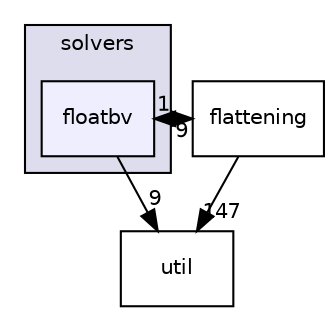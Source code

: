 digraph "/home/runner/work/cbmc-documentation/cbmc-documentation/src/solvers/floatbv" {
  bgcolor=transparent;
  compound=true
  node [ fontsize="10", fontname="Helvetica"];
  edge [ labelfontsize="10", labelfontname="Helvetica"];
  subgraph clusterdir_19373f467389307dc54ab8a6e9e19559 {
    graph [ bgcolor="#ddddee", pencolor="black", label="solvers" fontname="Helvetica", fontsize="10", URL="dir_19373f467389307dc54ab8a6e9e19559.html"]
  dir_65e07bd3cc696c75a07cd34474c2e4b7 [shape=box, label="floatbv", style="filled", fillcolor="#eeeeff", pencolor="black", URL="dir_65e07bd3cc696c75a07cd34474c2e4b7.html"];
  }
  dir_95992f7eabcbd576bf4841b6d0d09aae [shape=box label="flattening" URL="dir_95992f7eabcbd576bf4841b6d0d09aae.html"];
  dir_b7878ad5ecbf2506f4125b9d34c97e45 [shape=box label="util" URL="dir_b7878ad5ecbf2506f4125b9d34c97e45.html"];
  dir_95992f7eabcbd576bf4841b6d0d09aae->dir_b7878ad5ecbf2506f4125b9d34c97e45 [headlabel="147", labeldistance=1.5 headhref="dir_000052_000036.html"];
  dir_95992f7eabcbd576bf4841b6d0d09aae->dir_65e07bd3cc696c75a07cd34474c2e4b7 [headlabel="9", labeldistance=1.5 headhref="dir_000052_000053.html"];
  dir_65e07bd3cc696c75a07cd34474c2e4b7->dir_95992f7eabcbd576bf4841b6d0d09aae [headlabel="1", labeldistance=1.5 headhref="dir_000053_000052.html"];
  dir_65e07bd3cc696c75a07cd34474c2e4b7->dir_b7878ad5ecbf2506f4125b9d34c97e45 [headlabel="9", labeldistance=1.5 headhref="dir_000053_000036.html"];
}
